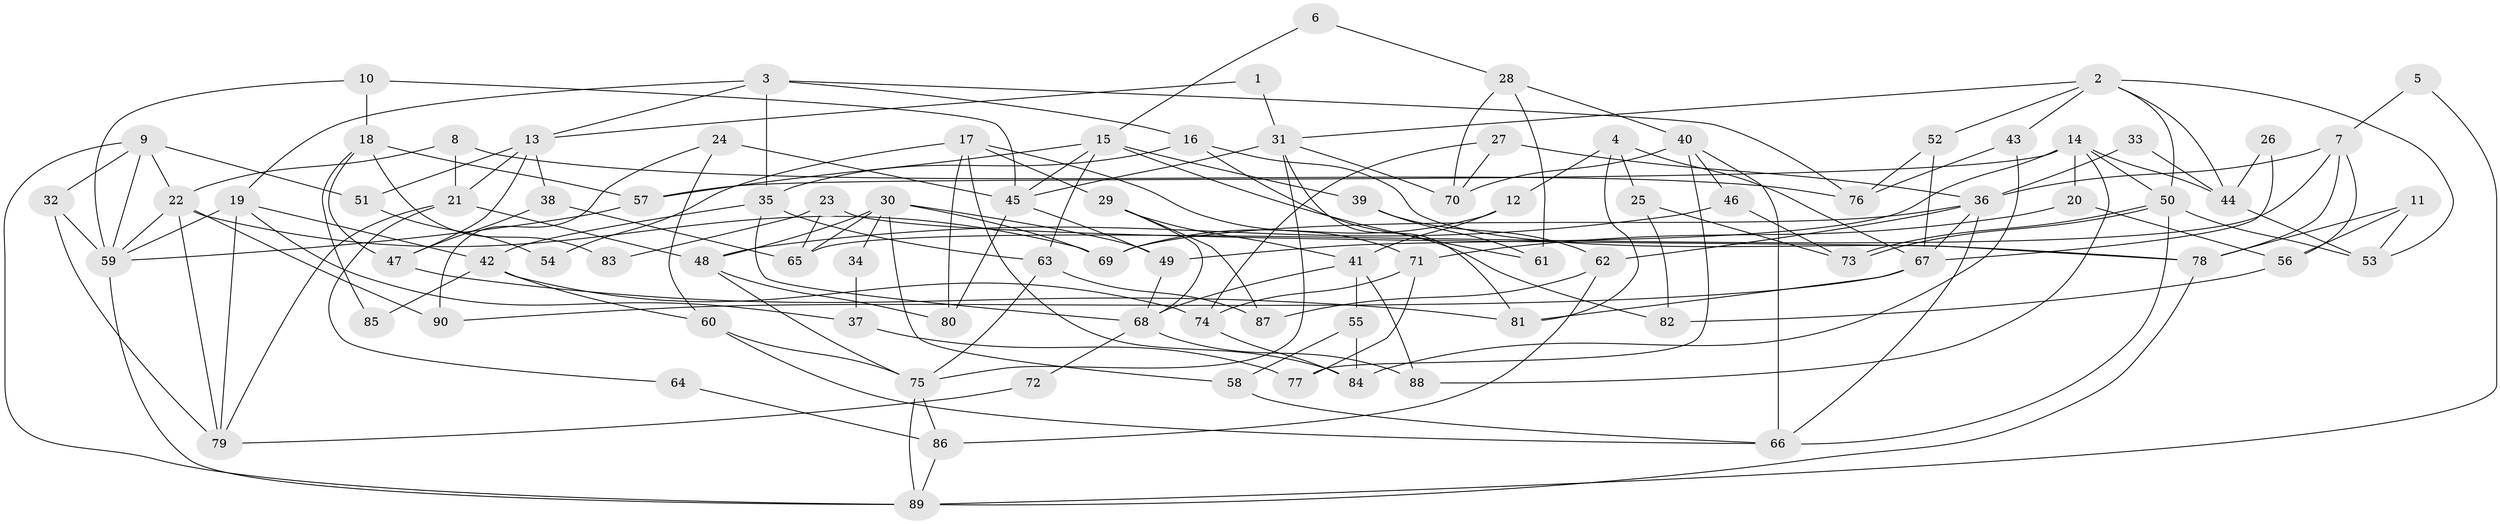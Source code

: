 // Generated by graph-tools (version 1.1) at 2025/36/03/09/25 02:36:13]
// undirected, 90 vertices, 180 edges
graph export_dot {
graph [start="1"]
  node [color=gray90,style=filled];
  1;
  2;
  3;
  4;
  5;
  6;
  7;
  8;
  9;
  10;
  11;
  12;
  13;
  14;
  15;
  16;
  17;
  18;
  19;
  20;
  21;
  22;
  23;
  24;
  25;
  26;
  27;
  28;
  29;
  30;
  31;
  32;
  33;
  34;
  35;
  36;
  37;
  38;
  39;
  40;
  41;
  42;
  43;
  44;
  45;
  46;
  47;
  48;
  49;
  50;
  51;
  52;
  53;
  54;
  55;
  56;
  57;
  58;
  59;
  60;
  61;
  62;
  63;
  64;
  65;
  66;
  67;
  68;
  69;
  70;
  71;
  72;
  73;
  74;
  75;
  76;
  77;
  78;
  79;
  80;
  81;
  82;
  83;
  84;
  85;
  86;
  87;
  88;
  89;
  90;
  1 -- 13;
  1 -- 31;
  2 -- 50;
  2 -- 44;
  2 -- 31;
  2 -- 43;
  2 -- 52;
  2 -- 53;
  3 -- 16;
  3 -- 19;
  3 -- 13;
  3 -- 35;
  3 -- 76;
  4 -- 67;
  4 -- 12;
  4 -- 25;
  4 -- 81;
  5 -- 89;
  5 -- 7;
  6 -- 28;
  6 -- 15;
  7 -- 65;
  7 -- 78;
  7 -- 36;
  7 -- 56;
  8 -- 21;
  8 -- 76;
  8 -- 22;
  9 -- 59;
  9 -- 89;
  9 -- 22;
  9 -- 32;
  9 -- 51;
  10 -- 45;
  10 -- 59;
  10 -- 18;
  11 -- 53;
  11 -- 56;
  11 -- 78;
  12 -- 69;
  12 -- 41;
  13 -- 47;
  13 -- 21;
  13 -- 38;
  13 -- 51;
  14 -- 57;
  14 -- 49;
  14 -- 20;
  14 -- 44;
  14 -- 50;
  14 -- 88;
  15 -- 61;
  15 -- 45;
  15 -- 39;
  15 -- 57;
  15 -- 63;
  16 -- 78;
  16 -- 35;
  16 -- 82;
  17 -- 29;
  17 -- 80;
  17 -- 54;
  17 -- 71;
  17 -- 84;
  18 -- 57;
  18 -- 47;
  18 -- 83;
  18 -- 85;
  19 -- 42;
  19 -- 59;
  19 -- 37;
  19 -- 79;
  20 -- 71;
  20 -- 56;
  21 -- 79;
  21 -- 48;
  21 -- 64;
  22 -- 59;
  22 -- 69;
  22 -- 79;
  22 -- 90;
  23 -- 78;
  23 -- 65;
  23 -- 83;
  24 -- 45;
  24 -- 90;
  24 -- 60;
  25 -- 82;
  25 -- 73;
  26 -- 44;
  26 -- 67;
  27 -- 70;
  27 -- 36;
  27 -- 74;
  28 -- 40;
  28 -- 70;
  28 -- 61;
  29 -- 68;
  29 -- 87;
  29 -- 41;
  30 -- 58;
  30 -- 69;
  30 -- 34;
  30 -- 48;
  30 -- 49;
  30 -- 65;
  31 -- 75;
  31 -- 45;
  31 -- 70;
  31 -- 81;
  32 -- 79;
  32 -- 59;
  33 -- 44;
  33 -- 36;
  34 -- 37;
  35 -- 63;
  35 -- 42;
  35 -- 68;
  36 -- 66;
  36 -- 62;
  36 -- 67;
  36 -- 69;
  37 -- 77;
  38 -- 47;
  38 -- 65;
  39 -- 62;
  39 -- 61;
  40 -- 46;
  40 -- 66;
  40 -- 70;
  40 -- 77;
  41 -- 88;
  41 -- 55;
  41 -- 68;
  42 -- 74;
  42 -- 60;
  42 -- 85;
  43 -- 76;
  43 -- 84;
  44 -- 53;
  45 -- 49;
  45 -- 80;
  46 -- 73;
  46 -- 48;
  47 -- 81;
  48 -- 75;
  48 -- 80;
  49 -- 68;
  50 -- 73;
  50 -- 73;
  50 -- 53;
  50 -- 66;
  51 -- 54;
  52 -- 67;
  52 -- 76;
  55 -- 84;
  55 -- 58;
  56 -- 82;
  57 -- 59;
  58 -- 66;
  59 -- 89;
  60 -- 66;
  60 -- 75;
  62 -- 86;
  62 -- 87;
  63 -- 75;
  63 -- 87;
  64 -- 86;
  67 -- 81;
  67 -- 90;
  68 -- 72;
  68 -- 88;
  71 -- 74;
  71 -- 77;
  72 -- 79;
  74 -- 84;
  75 -- 86;
  75 -- 89;
  78 -- 89;
  86 -- 89;
}

